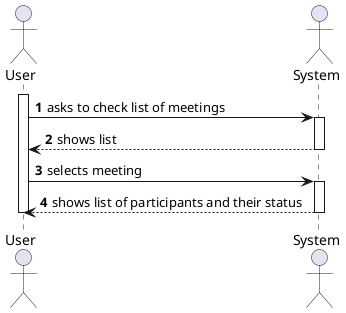 @startuml US4004_SSD
autonumber

actor User as "User"
actor System as "System"

activate User

User -> System : asks to check list of meetings
activate System

System --> User : shows list
deactivate System

User -> System : selects meeting
activate System

System --> User : shows list of participants and their status
deactivate System

deactivate User


@enduml
